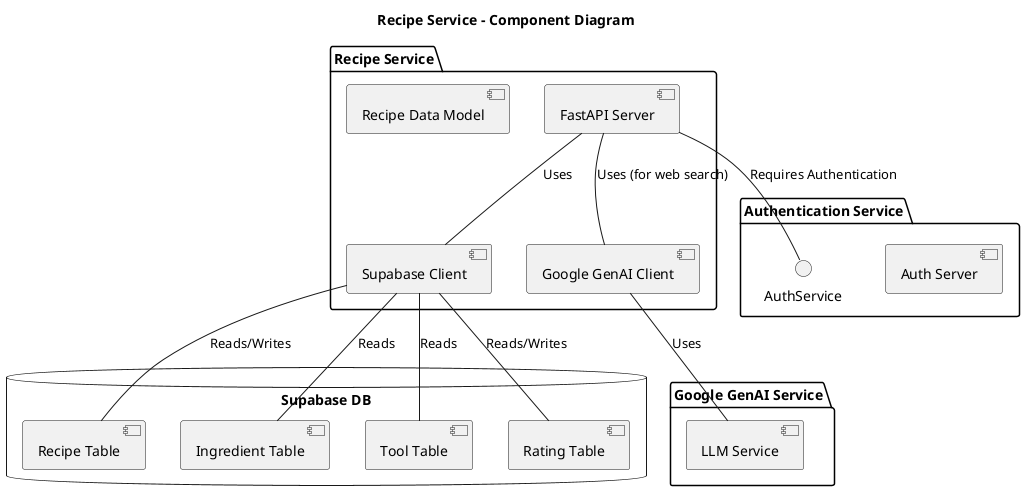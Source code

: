 @startuml
skinparam componentStyle uml2

title Recipe Service - Component Diagram

package "Recipe Service" {
  component [FastAPI Server] as RecipeServer
  component [Supabase Client] as SupabaseClient
  component [Recipe Data Model] as RecipeData
  component [Google GenAI Client] as GenAIClient
}

package "Authentication Service" {
    component [Auth Server]
    interface AuthService
}

package "Google GenAI Service" {
    component [LLM Service] as LLMService
}

database "Supabase DB" {
  component "Recipe Table"
  component "Ingredient Table"
  component "Tool Table"
  component "Rating Table"
}

RecipeServer -- SupabaseClient : Uses
RecipeServer -- GenAIClient : Uses (for web search)
SupabaseClient -- "Recipe Table" : Reads/Writes
SupabaseClient -- "Ingredient Table" : Reads
SupabaseClient -- "Tool Table" : Reads
SupabaseClient -- "Rating Table" : Reads/Writes
RecipeServer -- AuthService : Requires Authentication
GenAIClient -- LLMService : Uses

@enduml